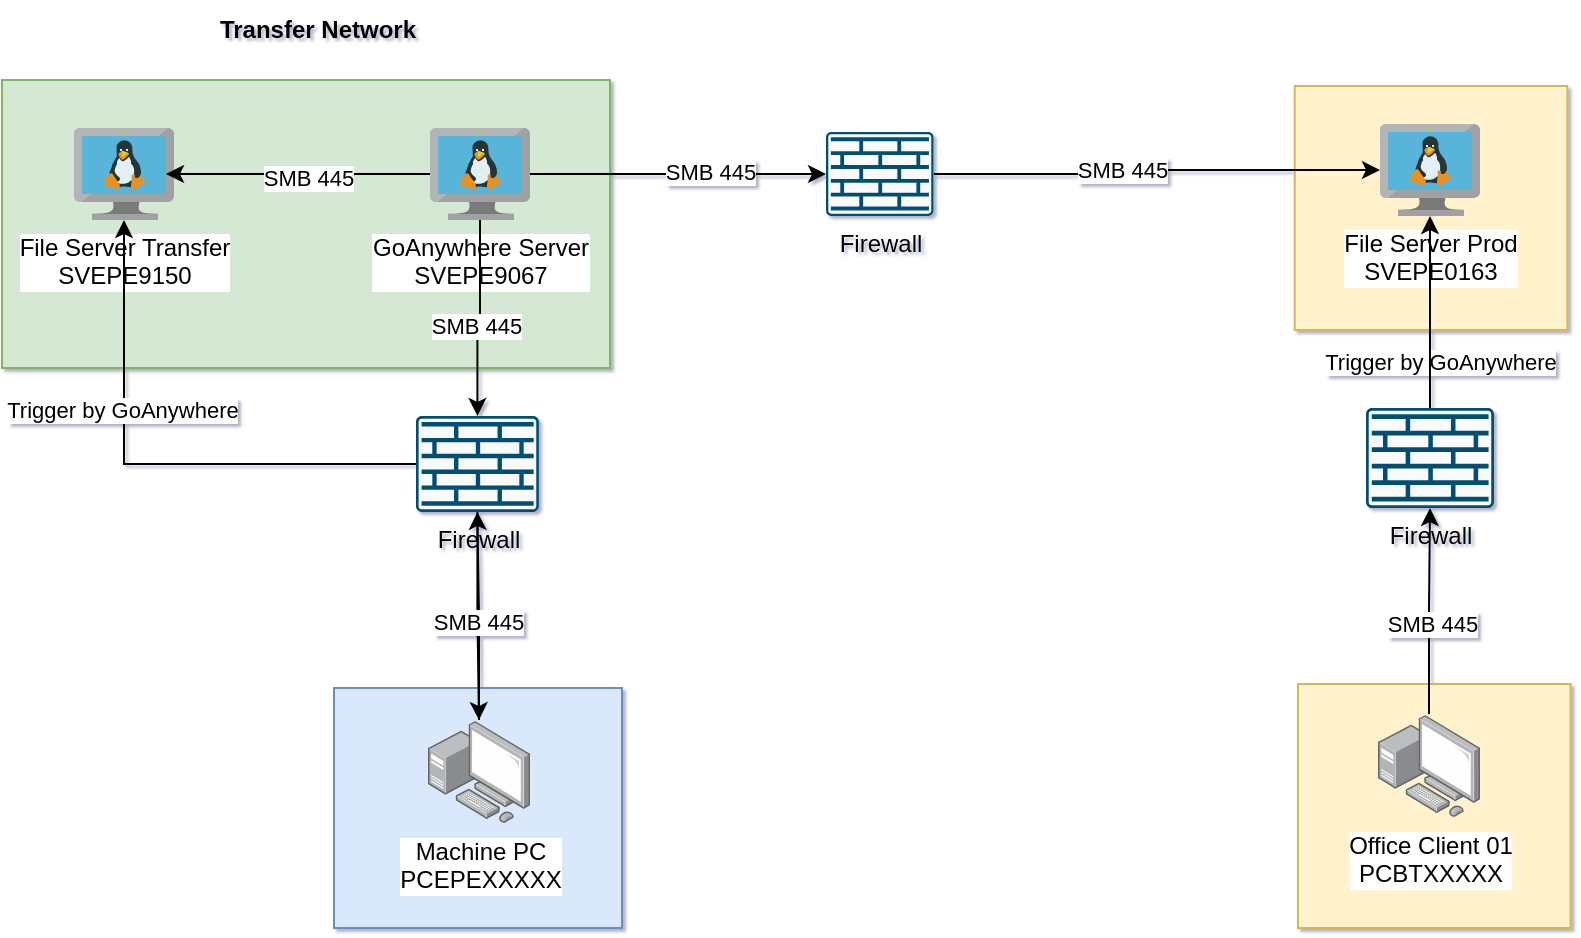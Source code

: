 <mxfile version="28.0.5">
  <diagram name="Page-1" id="Yay8gkdrrfTUArw_L0t_">
    <mxGraphModel dx="1378" dy="752" grid="1" gridSize="8" guides="1" tooltips="1" connect="1" arrows="1" fold="1" page="1" pageScale="1" pageWidth="1700" pageHeight="1100" background="none" math="0" shadow="1">
      <root>
        <mxCell id="0" />
        <mxCell id="1" parent="0" />
        <mxCell id="_s0eA9olQBRWRWWSmCxI-46" value="" style="rounded=0;whiteSpace=wrap;html=1;fillColor=#fff2cc;strokeColor=#d6b656;" vertex="1" parent="1">
          <mxGeometry x="694.36" y="75" width="136.27" height="122" as="geometry" />
        </mxCell>
        <mxCell id="ynbUYO4sn585GT9K957H-20" value="" style="rounded=0;whiteSpace=wrap;html=1;fillColor=#d5e8d4;strokeColor=#82b366;" parent="1" vertex="1">
          <mxGeometry x="48" y="72" width="304" height="144" as="geometry" />
        </mxCell>
        <mxCell id="YleI4EzTrmfIdfU0BML3-51" value="" style="rounded=0;whiteSpace=wrap;html=1;fillColor=#fff2cc;strokeColor=#d6b656;" parent="1" vertex="1">
          <mxGeometry x="696" y="374" width="136.27" height="122" as="geometry" />
        </mxCell>
        <mxCell id="YleI4EzTrmfIdfU0BML3-27" value="" style="rounded=0;whiteSpace=wrap;html=1;fillColor=#dae8fc;strokeColor=#6c8ebf;" parent="1" vertex="1">
          <mxGeometry x="214" y="376" width="144" height="120" as="geometry" />
        </mxCell>
        <mxCell id="ynbUYO4sn585GT9K957H-8" value="&lt;div&gt;&lt;b&gt;Transfer Network&lt;/b&gt;&lt;/div&gt;" style="text;html=1;align=center;verticalAlign=middle;whiteSpace=wrap;rounded=0;" parent="1" vertex="1">
          <mxGeometry x="116" y="32" width="180" height="30" as="geometry" />
        </mxCell>
        <mxCell id="_s0eA9olQBRWRWWSmCxI-32" style="edgeStyle=orthogonalEdgeStyle;rounded=0;orthogonalLoop=1;jettySize=auto;html=1;" edge="1" parent="1" source="ynbUYO4sn585GT9K957H-15" target="_s0eA9olQBRWRWWSmCxI-29">
          <mxGeometry relative="1" as="geometry" />
        </mxCell>
        <mxCell id="_s0eA9olQBRWRWWSmCxI-33" value="SMB 445" style="edgeLabel;html=1;align=center;verticalAlign=middle;resizable=0;points=[];" vertex="1" connectable="0" parent="_s0eA9olQBRWRWWSmCxI-32">
          <mxGeometry x="-0.034" relative="1" as="geometry">
            <mxPoint x="1" y="5" as="offset" />
          </mxGeometry>
        </mxCell>
        <mxCell id="ynbUYO4sn585GT9K957H-15" value="&lt;div&gt;Office Client 01&lt;br&gt;PCBTXXXXX&lt;/div&gt;" style="sketch=0;pointerEvents=1;shadow=0;dashed=0;html=1;strokeColor=none;fillColor=#00BEF2;labelPosition=center;verticalLabelPosition=bottom;verticalAlign=top;outlineConnect=0;align=center;shape=image;labelBackgroundColor=default;points=[];aspect=fixed;image=img/lib/allied_telesis/computer_and_terminals/Personal_Computer_with_Server.svg;" parent="1" vertex="1">
          <mxGeometry x="736" y="389" width="51" height="52" as="geometry" />
        </mxCell>
        <mxCell id="_s0eA9olQBRWRWWSmCxI-1" value="GoAnywhere Server&lt;br&gt;SVEPE9067" style="image;sketch=0;aspect=fixed;html=1;points=[];align=center;fontSize=12;image=img/lib/mscae/VM_Linux.svg;" vertex="1" parent="1">
          <mxGeometry x="262" y="96" width="50" height="46" as="geometry" />
        </mxCell>
        <mxCell id="_s0eA9olQBRWRWWSmCxI-2" value="File Server Prod&lt;br&gt;SVEPE0163" style="image;sketch=0;aspect=fixed;html=1;points=[];align=center;fontSize=12;image=img/lib/mscae/VM_Linux.svg;" vertex="1" parent="1">
          <mxGeometry x="737" y="94" width="50" height="46" as="geometry" />
        </mxCell>
        <mxCell id="_s0eA9olQBRWRWWSmCxI-3" value="File Server Transfer&lt;br&gt;SVEPE9150" style="image;sketch=0;aspect=fixed;html=1;points=[];align=center;fontSize=12;image=img/lib/mscae/VM_Linux.svg;" vertex="1" parent="1">
          <mxGeometry x="84" y="96" width="50" height="46" as="geometry" />
        </mxCell>
        <mxCell id="_s0eA9olQBRWRWWSmCxI-8" style="edgeStyle=orthogonalEdgeStyle;rounded=0;orthogonalLoop=1;jettySize=auto;html=1;exitX=1;exitY=0.5;exitDx=0;exitDy=0;exitPerimeter=0;" edge="1" parent="1" source="_s0eA9olQBRWRWWSmCxI-5" target="_s0eA9olQBRWRWWSmCxI-2">
          <mxGeometry relative="1" as="geometry" />
        </mxCell>
        <mxCell id="_s0eA9olQBRWRWWSmCxI-25" value="SMB 445" style="edgeLabel;html=1;align=center;verticalAlign=middle;resizable=0;points=[];" vertex="1" connectable="0" parent="_s0eA9olQBRWRWWSmCxI-8">
          <mxGeometry x="0.02" y="-1" relative="1" as="geometry">
            <mxPoint x="-19" y="-1" as="offset" />
          </mxGeometry>
        </mxCell>
        <mxCell id="_s0eA9olQBRWRWWSmCxI-5" value="Firewall" style="sketch=0;points=[[0.015,0.015,0],[0.985,0.015,0],[0.985,0.985,0],[0.015,0.985,0],[0.25,0,0],[0.5,0,0],[0.75,0,0],[1,0.25,0],[1,0.5,0],[1,0.75,0],[0.75,1,0],[0.5,1,0],[0.25,1,0],[0,0.75,0],[0,0.5,0],[0,0.25,0]];verticalLabelPosition=bottom;html=1;verticalAlign=top;aspect=fixed;align=center;pointerEvents=1;shape=mxgraph.cisco19.rect;prIcon=firewall;fillColor=#FAFAFA;strokeColor=#005073;" vertex="1" parent="1">
          <mxGeometry x="460" y="98" width="53.76" height="42" as="geometry" />
        </mxCell>
        <mxCell id="_s0eA9olQBRWRWWSmCxI-10" style="edgeStyle=orthogonalEdgeStyle;rounded=0;orthogonalLoop=1;jettySize=auto;html=1;entryX=0;entryY=0.5;entryDx=0;entryDy=0;entryPerimeter=0;" edge="1" parent="1" source="_s0eA9olQBRWRWWSmCxI-1" target="_s0eA9olQBRWRWWSmCxI-5">
          <mxGeometry relative="1" as="geometry" />
        </mxCell>
        <mxCell id="_s0eA9olQBRWRWWSmCxI-39" value="SMB 445" style="edgeLabel;html=1;align=center;verticalAlign=middle;resizable=0;points=[];" vertex="1" connectable="0" parent="_s0eA9olQBRWRWWSmCxI-10">
          <mxGeometry x="-0.115" y="1" relative="1" as="geometry">
            <mxPoint x="24" as="offset" />
          </mxGeometry>
        </mxCell>
        <mxCell id="_s0eA9olQBRWRWWSmCxI-11" style="edgeStyle=orthogonalEdgeStyle;rounded=0;orthogonalLoop=1;jettySize=auto;html=1;entryX=0.92;entryY=0.5;entryDx=0;entryDy=0;entryPerimeter=0;" edge="1" parent="1" source="_s0eA9olQBRWRWWSmCxI-1" target="_s0eA9olQBRWRWWSmCxI-3">
          <mxGeometry relative="1" as="geometry">
            <mxPoint x="196" y="176" as="targetPoint" />
          </mxGeometry>
        </mxCell>
        <mxCell id="_s0eA9olQBRWRWWSmCxI-40" value="SMB 445" style="edgeLabel;html=1;align=center;verticalAlign=middle;resizable=0;points=[];" vertex="1" connectable="0" parent="_s0eA9olQBRWRWWSmCxI-11">
          <mxGeometry x="-0.076" y="2" relative="1" as="geometry">
            <mxPoint as="offset" />
          </mxGeometry>
        </mxCell>
        <mxCell id="_s0eA9olQBRWRWWSmCxI-21" style="edgeStyle=orthogonalEdgeStyle;rounded=0;orthogonalLoop=1;jettySize=auto;html=1;" edge="1" parent="1" source="_s0eA9olQBRWRWWSmCxI-12" target="_s0eA9olQBRWRWWSmCxI-18">
          <mxGeometry relative="1" as="geometry" />
        </mxCell>
        <mxCell id="_s0eA9olQBRWRWWSmCxI-12" value="&lt;div&gt;Machine PC&lt;br&gt;PCEPEXXXXX&lt;/div&gt;" style="sketch=0;pointerEvents=1;shadow=0;dashed=0;html=1;strokeColor=none;fillColor=#00BEF2;labelPosition=center;verticalLabelPosition=bottom;verticalAlign=top;outlineConnect=0;align=center;shape=image;labelBackgroundColor=default;points=[];aspect=fixed;image=img/lib/allied_telesis/computer_and_terminals/Personal_Computer_with_Server.svg;" vertex="1" parent="1">
          <mxGeometry x="261" y="392" width="51" height="52" as="geometry" />
        </mxCell>
        <mxCell id="_s0eA9olQBRWRWWSmCxI-20" style="edgeStyle=orthogonalEdgeStyle;rounded=0;orthogonalLoop=1;jettySize=auto;html=1;" edge="1" parent="1" source="_s0eA9olQBRWRWWSmCxI-18" target="_s0eA9olQBRWRWWSmCxI-12">
          <mxGeometry relative="1" as="geometry" />
        </mxCell>
        <mxCell id="_s0eA9olQBRWRWWSmCxI-24" value="SMB 445" style="edgeLabel;html=1;align=center;verticalAlign=middle;resizable=0;points=[];" vertex="1" connectable="0" parent="_s0eA9olQBRWRWWSmCxI-20">
          <mxGeometry x="0.122" y="3" relative="1" as="geometry">
            <mxPoint x="-4" y="-3" as="offset" />
          </mxGeometry>
        </mxCell>
        <mxCell id="_s0eA9olQBRWRWWSmCxI-23" style="edgeStyle=orthogonalEdgeStyle;rounded=0;orthogonalLoop=1;jettySize=auto;html=1;" edge="1" parent="1" source="_s0eA9olQBRWRWWSmCxI-18" target="_s0eA9olQBRWRWWSmCxI-3">
          <mxGeometry relative="1" as="geometry" />
        </mxCell>
        <mxCell id="_s0eA9olQBRWRWWSmCxI-42" value="Trigger by GoAnywhere" style="edgeLabel;html=1;align=center;verticalAlign=middle;resizable=0;points=[];" vertex="1" connectable="0" parent="_s0eA9olQBRWRWWSmCxI-23">
          <mxGeometry x="0.294" y="1" relative="1" as="geometry">
            <mxPoint as="offset" />
          </mxGeometry>
        </mxCell>
        <mxCell id="_s0eA9olQBRWRWWSmCxI-45" value="Trigger by GoAnywhere" style="edgeLabel;html=1;align=center;verticalAlign=middle;resizable=0;points=[];" vertex="1" connectable="0" parent="_s0eA9olQBRWRWWSmCxI-23">
          <mxGeometry x="0.294" y="1" relative="1" as="geometry">
            <mxPoint x="659" y="-24" as="offset" />
          </mxGeometry>
        </mxCell>
        <mxCell id="_s0eA9olQBRWRWWSmCxI-18" value="Firewall&lt;div&gt;&lt;br/&gt;&lt;/div&gt;" style="sketch=0;points=[[0.015,0.015,0],[0.985,0.015,0],[0.985,0.985,0],[0.015,0.985,0],[0.25,0,0],[0.5,0,0],[0.75,0,0],[1,0.25,0],[1,0.5,0],[1,0.75,0],[0.75,1,0],[0.5,1,0],[0.25,1,0],[0,0.75,0],[0,0.5,0],[0,0.25,0]];verticalLabelPosition=bottom;html=1;verticalAlign=top;aspect=fixed;align=center;pointerEvents=1;shape=mxgraph.cisco19.rect;prIcon=firewall;fillColor=#FAFAFA;strokeColor=#005073;" vertex="1" parent="1">
          <mxGeometry x="255" y="240" width="61.44" height="48" as="geometry" />
        </mxCell>
        <mxCell id="_s0eA9olQBRWRWWSmCxI-19" style="edgeStyle=orthogonalEdgeStyle;rounded=0;orthogonalLoop=1;jettySize=auto;html=1;entryX=0.5;entryY=0;entryDx=0;entryDy=0;entryPerimeter=0;" edge="1" parent="1" source="_s0eA9olQBRWRWWSmCxI-1" target="_s0eA9olQBRWRWWSmCxI-18">
          <mxGeometry relative="1" as="geometry" />
        </mxCell>
        <mxCell id="_s0eA9olQBRWRWWSmCxI-41" value="SMB 445" style="edgeLabel;html=1;align=center;verticalAlign=middle;resizable=0;points=[];" vertex="1" connectable="0" parent="_s0eA9olQBRWRWWSmCxI-19">
          <mxGeometry x="0.102" y="-1" relative="1" as="geometry">
            <mxPoint as="offset" />
          </mxGeometry>
        </mxCell>
        <mxCell id="_s0eA9olQBRWRWWSmCxI-35" style="edgeStyle=orthogonalEdgeStyle;rounded=0;orthogonalLoop=1;jettySize=auto;html=1;" edge="1" parent="1" source="_s0eA9olQBRWRWWSmCxI-29" target="_s0eA9olQBRWRWWSmCxI-2">
          <mxGeometry relative="1" as="geometry" />
        </mxCell>
        <mxCell id="_s0eA9olQBRWRWWSmCxI-29" value="Firewall" style="sketch=0;points=[[0.015,0.015,0],[0.985,0.015,0],[0.985,0.985,0],[0.015,0.985,0],[0.25,0,0],[0.5,0,0],[0.75,0,0],[1,0.25,0],[1,0.5,0],[1,0.75,0],[0.75,1,0],[0.5,1,0],[0.25,1,0],[0,0.75,0],[0,0.5,0],[0,0.25,0]];verticalLabelPosition=bottom;html=1;verticalAlign=top;aspect=fixed;align=center;pointerEvents=1;shape=mxgraph.cisco19.rect;prIcon=firewall;fillColor=#FAFAFA;strokeColor=#005073;" vertex="1" parent="1">
          <mxGeometry x="730" y="236" width="64" height="50" as="geometry" />
        </mxCell>
      </root>
    </mxGraphModel>
  </diagram>
</mxfile>
